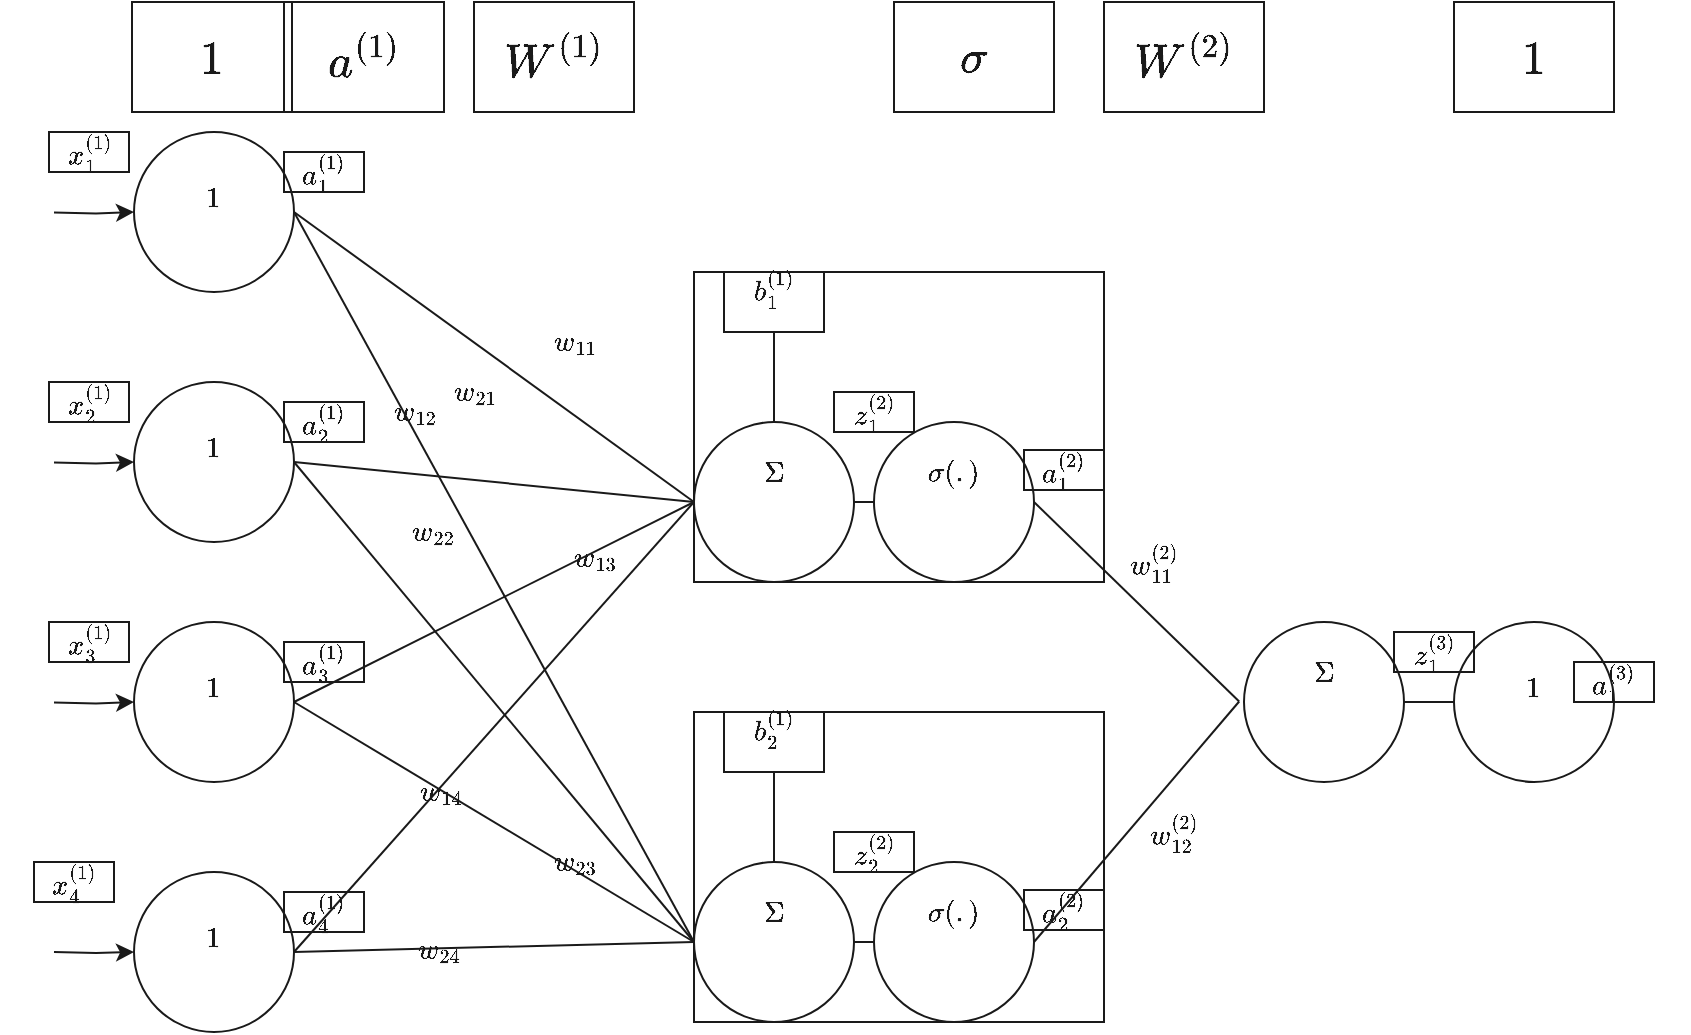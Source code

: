 <mxfile version="12.7.4" type="github" pages="5">
  <diagram id="ee103885-43bc-1460-e414-17c73bebce31" name="fc-4-2-1">
    <mxGraphModel dx="599" dy="711" grid="1" gridSize="10" guides="1" tooltips="1" connect="1" arrows="1" fold="1" page="1" pageScale="1" pageWidth="1100" pageHeight="850" background="none" math="1" shadow="0">
      <root>
        <mxCell id="0" />
        <mxCell id="1" parent="0" />
        <mxCell id="259" style="edgeStyle=none;rounded=0;html=1;exitX=1;exitY=0.5;entryX=0;entryY=0.5;labelBackgroundColor=none;startArrow=none;startFill=0;endArrow=none;endFill=0;jettySize=auto;orthogonalLoop=1;strokeColor=#1A1A1A;labelBorderColor=none;fontColor=#1A1A1A;" parent="1" source="2" target="278" edge="1">
          <mxGeometry relative="1" as="geometry">
            <mxPoint x="356.069" y="171.759" as="targetPoint" />
          </mxGeometry>
        </mxCell>
        <mxCell id="285" value="$$w_{11}$$" style="text;html=1;resizable=0;points=[];align=center;verticalAlign=middle;labelBackgroundColor=none;labelBorderColor=none;fontColor=#1A1A1A;strokeColor=#1A1A1A;" parent="259" vertex="1" connectable="0">
          <mxGeometry x="0.484" y="-2" relative="1" as="geometry">
            <mxPoint x="-7.5" y="-44.5" as="offset" />
          </mxGeometry>
        </mxCell>
        <mxCell id="174" value="&lt;span&gt;$$a_1^{(1)}$$&lt;/span&gt;" style="text;html=1;strokeColor=#1A1A1A;fillColor=none;align=center;verticalAlign=middle;whiteSpace=wrap;rounded=0;labelBackgroundColor=none;labelBorderColor=none;fontColor=#1A1A1A;" parent="1" vertex="1">
          <mxGeometry x="275" y="85" width="40" height="20" as="geometry" />
        </mxCell>
        <mxCell id="2" value="$$1$$&lt;br&gt;" style="ellipse;whiteSpace=wrap;html=1;aspect=fixed;labelBackgroundColor=none;fillColor=none;labelBorderColor=none;fontColor=#1A1A1A;strokeColor=#1A1A1A;" parent="1" vertex="1">
          <mxGeometry x="200" y="75" width="80" height="80" as="geometry" />
        </mxCell>
        <mxCell id="11" style="edgeStyle=orthogonalEdgeStyle;rounded=0;html=1;entryX=0;entryY=0.5;labelBackgroundColor=none;startArrow=none;startFill=0;jettySize=auto;orthogonalLoop=1;strokeColor=#1A1A1A;labelBorderColor=none;fontColor=#1A1A1A;" parent="1" target="2" edge="1">
          <mxGeometry relative="1" as="geometry">
            <mxPoint x="160" y="115.207" as="sourcePoint" />
          </mxGeometry>
        </mxCell>
        <mxCell id="189" value="$$x_1^{(1)}$$" style="text;html=1;strokeColor=#1A1A1A;fillColor=none;align=center;verticalAlign=middle;whiteSpace=wrap;rounded=0;labelBackgroundColor=none;labelBorderColor=none;fontColor=#1A1A1A;" parent="1" vertex="1">
          <mxGeometry x="157.5" y="75" width="40" height="20" as="geometry" />
        </mxCell>
        <mxCell id="286" value="" style="group;labelBorderColor=none;labelBackgroundColor=none;fontColor=#1A1A1A;strokeColor=#1A1A1A;" parent="1" vertex="1" connectable="0">
          <mxGeometry x="480" y="145" width="205" height="155" as="geometry" />
        </mxCell>
        <mxCell id="231" value="&lt;span&gt;$$a_1^{(2)}$$&lt;/span&gt;" style="text;html=1;strokeColor=#1A1A1A;fillColor=none;align=center;verticalAlign=middle;whiteSpace=wrap;rounded=0;labelBackgroundColor=none;labelBorderColor=none;fontColor=#1A1A1A;" parent="286" vertex="1">
          <mxGeometry x="165" y="89" width="40" height="20" as="geometry" />
        </mxCell>
        <mxCell id="232" value="$$\sigma(.)$$&lt;br&gt;&lt;br&gt;" style="ellipse;whiteSpace=wrap;html=1;aspect=fixed;labelBackgroundColor=none;fillColor=none;labelBorderColor=none;fontColor=#1A1A1A;strokeColor=#1A1A1A;" parent="286" vertex="1">
          <mxGeometry x="90" y="75" width="80" height="80" as="geometry" />
        </mxCell>
        <mxCell id="236" value="&lt;span&gt;$$z_1^{(2)}$$&lt;/span&gt;" style="text;html=1;strokeColor=#1A1A1A;fillColor=none;align=center;verticalAlign=middle;whiteSpace=wrap;rounded=0;labelBackgroundColor=none;labelBorderColor=none;fontColor=#1A1A1A;" parent="286" vertex="1">
          <mxGeometry x="70" y="60" width="40" height="20" as="geometry" />
        </mxCell>
        <mxCell id="265" value="$$b_1^{(1)}$$&lt;br&gt;" style="text;html=1;strokeColor=#1A1A1A;fillColor=none;align=center;verticalAlign=middle;whiteSpace=wrap;rounded=0;labelBackgroundColor=none;labelBorderColor=none;fontColor=#1A1A1A;" parent="286" vertex="1">
          <mxGeometry x="15" width="50" height="30" as="geometry" />
        </mxCell>
        <mxCell id="283" style="edgeStyle=none;rounded=0;html=1;exitX=1;exitY=0.5;entryX=0;entryY=0.5;labelBackgroundColor=none;startArrow=none;startFill=0;endArrow=none;endFill=0;jettySize=auto;orthogonalLoop=1;strokeColor=#1A1A1A;labelBorderColor=none;fontColor=#1A1A1A;" parent="286" source="278" target="232" edge="1">
          <mxGeometry relative="1" as="geometry" />
        </mxCell>
        <mxCell id="278" value="$$\Sigma$$&lt;br&gt;&lt;br&gt;" style="ellipse;whiteSpace=wrap;html=1;aspect=fixed;labelBackgroundColor=none;fillColor=none;labelBorderColor=none;fontColor=#1A1A1A;strokeColor=#1A1A1A;" parent="286" vertex="1">
          <mxGeometry y="75" width="80" height="80" as="geometry" />
        </mxCell>
        <mxCell id="282" style="edgeStyle=none;rounded=0;html=1;entryX=0.5;entryY=0;labelBackgroundColor=none;startArrow=none;startFill=0;endArrow=none;endFill=0;jettySize=auto;orthogonalLoop=1;strokeColor=#1A1A1A;labelBorderColor=none;fontColor=#1A1A1A;" parent="286" source="265" target="278" edge="1">
          <mxGeometry relative="1" as="geometry" />
        </mxCell>
        <mxCell id="287" value="&lt;span&gt;$$a_2^{(1)}$$&lt;/span&gt;" style="text;html=1;strokeColor=#1A1A1A;fillColor=none;align=center;verticalAlign=middle;whiteSpace=wrap;rounded=0;labelBackgroundColor=none;labelBorderColor=none;fontColor=#1A1A1A;" parent="1" vertex="1">
          <mxGeometry x="275" y="210" width="40" height="20" as="geometry" />
        </mxCell>
        <mxCell id="293" style="edgeStyle=none;rounded=0;html=1;exitX=1;exitY=0.5;entryX=0;entryY=0.5;labelBackgroundColor=none;startArrow=none;startFill=0;endArrow=none;endFill=0;jettySize=auto;orthogonalLoop=1;strokeColor=#1A1A1A;labelBorderColor=none;fontColor=#1A1A1A;" parent="1" source="288" target="278" edge="1">
          <mxGeometry relative="1" as="geometry" />
        </mxCell>
        <mxCell id="294" value="$$w_{12}$$" style="text;html=1;resizable=0;points=[];align=center;verticalAlign=middle;labelBackgroundColor=none;labelBorderColor=none;fontColor=#1A1A1A;strokeColor=#1A1A1A;" parent="293" vertex="1" connectable="0">
          <mxGeometry x="-0.282" y="-1" relative="1" as="geometry">
            <mxPoint x="-12" y="-33" as="offset" />
          </mxGeometry>
        </mxCell>
        <mxCell id="288" value="$$1$$&lt;br&gt;" style="ellipse;whiteSpace=wrap;html=1;aspect=fixed;labelBackgroundColor=none;fillColor=none;labelBorderColor=none;fontColor=#1A1A1A;strokeColor=#1A1A1A;" parent="1" vertex="1">
          <mxGeometry x="200" y="200" width="80" height="80" as="geometry" />
        </mxCell>
        <mxCell id="289" style="edgeStyle=orthogonalEdgeStyle;rounded=0;html=1;entryX=0;entryY=0.5;labelBackgroundColor=none;startArrow=none;startFill=0;jettySize=auto;orthogonalLoop=1;strokeColor=#1A1A1A;labelBorderColor=none;fontColor=#1A1A1A;" parent="1" target="288" edge="1">
          <mxGeometry relative="1" as="geometry">
            <mxPoint x="160" y="240.207" as="sourcePoint" />
          </mxGeometry>
        </mxCell>
        <mxCell id="290" value="$$x_2^{(1)}$$" style="text;html=1;strokeColor=#1A1A1A;fillColor=none;align=center;verticalAlign=middle;whiteSpace=wrap;rounded=0;labelBackgroundColor=none;labelBorderColor=none;fontColor=#1A1A1A;" parent="1" vertex="1">
          <mxGeometry x="157.5" y="200" width="40" height="20" as="geometry" />
        </mxCell>
        <mxCell id="295" style="edgeStyle=none;rounded=0;html=1;exitX=1;exitY=0.5;entryX=0;entryY=0.5;labelBackgroundColor=none;startArrow=none;startFill=0;endArrow=none;endFill=0;jettySize=auto;orthogonalLoop=1;strokeColor=#1A1A1A;labelBorderColor=none;fontColor=#1A1A1A;" parent="1" source="298" target="278" edge="1">
          <mxGeometry relative="1" as="geometry">
            <mxPoint x="480.207" y="505.034" as="targetPoint" />
          </mxGeometry>
        </mxCell>
        <mxCell id="296" value="$$w_{13}$$" style="text;html=1;resizable=0;points=[];align=center;verticalAlign=middle;labelBackgroundColor=none;labelBorderColor=none;fontColor=#1A1A1A;strokeColor=#1A1A1A;" parent="295" vertex="1" connectable="0">
          <mxGeometry x="0.484" y="-2" relative="1" as="geometry">
            <mxPoint as="offset" />
          </mxGeometry>
        </mxCell>
        <mxCell id="297" value="&lt;span&gt;$$a_3^{(1)}$$&lt;/span&gt;" style="text;html=1;strokeColor=#1A1A1A;fillColor=none;align=center;verticalAlign=middle;whiteSpace=wrap;rounded=0;labelBackgroundColor=none;labelBorderColor=none;fontColor=#1A1A1A;" parent="1" vertex="1">
          <mxGeometry x="275" y="330" width="40" height="20" as="geometry" />
        </mxCell>
        <mxCell id="298" value="$$1$$&lt;br&gt;" style="ellipse;whiteSpace=wrap;html=1;aspect=fixed;labelBackgroundColor=none;fillColor=none;labelBorderColor=none;fontColor=#1A1A1A;strokeColor=#1A1A1A;" parent="1" vertex="1">
          <mxGeometry x="200" y="320" width="80" height="80" as="geometry" />
        </mxCell>
        <mxCell id="299" style="edgeStyle=orthogonalEdgeStyle;rounded=0;html=1;entryX=0;entryY=0.5;labelBackgroundColor=none;startArrow=none;startFill=0;jettySize=auto;orthogonalLoop=1;strokeColor=#1A1A1A;labelBorderColor=none;fontColor=#1A1A1A;" parent="1" target="298" edge="1">
          <mxGeometry relative="1" as="geometry">
            <mxPoint x="160" y="360.207" as="sourcePoint" />
          </mxGeometry>
        </mxCell>
        <mxCell id="300" value="$$x_3^{(1)}$$" style="text;html=1;strokeColor=#1A1A1A;fillColor=none;align=center;verticalAlign=middle;whiteSpace=wrap;rounded=0;labelBackgroundColor=none;labelBorderColor=none;fontColor=#1A1A1A;" parent="1" vertex="1">
          <mxGeometry x="157.5" y="320" width="40" height="20" as="geometry" />
        </mxCell>
        <mxCell id="301" value="&lt;span&gt;$$a_4^{(1)}$$&lt;/span&gt;" style="text;html=1;strokeColor=#1A1A1A;fillColor=none;align=center;verticalAlign=middle;whiteSpace=wrap;rounded=0;labelBackgroundColor=none;labelBorderColor=none;fontColor=#1A1A1A;" parent="1" vertex="1">
          <mxGeometry x="275" y="455" width="40" height="20" as="geometry" />
        </mxCell>
        <mxCell id="302" style="edgeStyle=none;rounded=0;html=1;exitX=1;exitY=0.5;labelBackgroundColor=none;startArrow=none;startFill=0;endArrow=none;endFill=0;jettySize=auto;orthogonalLoop=1;strokeColor=#1A1A1A;labelBorderColor=none;fontColor=#1A1A1A;" parent="1" source="304" edge="1">
          <mxGeometry relative="1" as="geometry">
            <mxPoint x="480" y="260" as="targetPoint" />
          </mxGeometry>
        </mxCell>
        <mxCell id="303" value="$$w_{14}$$" style="text;html=1;resizable=0;points=[];align=center;verticalAlign=middle;labelBackgroundColor=none;labelBorderColor=none;fontColor=#1A1A1A;strokeColor=#1A1A1A;" parent="302" vertex="1" connectable="0">
          <mxGeometry x="-0.282" y="-1" relative="1" as="geometry">
            <mxPoint as="offset" />
          </mxGeometry>
        </mxCell>
        <mxCell id="304" value="$$1$$&lt;br&gt;" style="ellipse;whiteSpace=wrap;html=1;aspect=fixed;labelBackgroundColor=none;fillColor=none;labelBorderColor=none;fontColor=#1A1A1A;strokeColor=#1A1A1A;" parent="1" vertex="1">
          <mxGeometry x="200" y="445" width="80" height="80" as="geometry" />
        </mxCell>
        <mxCell id="305" style="edgeStyle=orthogonalEdgeStyle;rounded=0;html=1;entryX=0;entryY=0.5;labelBackgroundColor=none;startArrow=none;startFill=0;jettySize=auto;orthogonalLoop=1;strokeColor=#1A1A1A;labelBorderColor=none;fontColor=#1A1A1A;" parent="1" target="304" edge="1">
          <mxGeometry relative="1" as="geometry">
            <mxPoint x="160" y="485" as="sourcePoint" />
          </mxGeometry>
        </mxCell>
        <mxCell id="306" value="$$x_4^{(1)}$$" style="text;html=1;strokeColor=#1A1A1A;fillColor=none;align=center;verticalAlign=middle;whiteSpace=wrap;rounded=0;labelBackgroundColor=none;labelBorderColor=none;fontColor=#1A1A1A;" parent="1" vertex="1">
          <mxGeometry x="150" y="440" width="40" height="20" as="geometry" />
        </mxCell>
        <mxCell id="308" style="edgeStyle=none;rounded=0;html=1;exitX=1;exitY=0.5;entryX=0;entryY=0.5;labelBackgroundColor=none;startArrow=none;startFill=0;endArrow=none;endFill=0;jettySize=auto;orthogonalLoop=1;strokeColor=#1A1A1A;labelBorderColor=none;fontColor=#1A1A1A;" parent="1" source="2" target="316" edge="1">
          <mxGeometry relative="1" as="geometry">
            <mxPoint x="280.207" y="330.207" as="sourcePoint" />
            <mxPoint x="356.069" y="386.759" as="targetPoint" />
          </mxGeometry>
        </mxCell>
        <mxCell id="309" value="$$w_{22}$$" style="text;html=1;resizable=0;points=[];align=center;verticalAlign=middle;labelBackgroundColor=none;labelBorderColor=none;fontColor=#1A1A1A;strokeColor=#1A1A1A;" parent="308" vertex="1" connectable="0">
          <mxGeometry x="0.484" y="-2" relative="1" as="geometry">
            <mxPoint x="-78" y="-112" as="offset" />
          </mxGeometry>
        </mxCell>
        <mxCell id="310" value="" style="group;labelBorderColor=none;labelBackgroundColor=none;fontColor=#1A1A1A;strokeColor=#1A1A1A;" parent="1" vertex="1" connectable="0">
          <mxGeometry x="480" y="365" width="205" height="155" as="geometry" />
        </mxCell>
        <mxCell id="311" value="&lt;span&gt;$$a_2^{(2)}$$&lt;/span&gt;" style="text;html=1;strokeColor=#1A1A1A;fillColor=none;align=center;verticalAlign=middle;whiteSpace=wrap;rounded=0;labelBackgroundColor=none;labelBorderColor=none;fontColor=#1A1A1A;" parent="310" vertex="1">
          <mxGeometry x="165" y="89" width="40" height="20" as="geometry" />
        </mxCell>
        <mxCell id="312" value="$$\sigma(.)$$&lt;br&gt;&lt;br&gt;" style="ellipse;whiteSpace=wrap;html=1;aspect=fixed;labelBackgroundColor=none;fillColor=none;labelBorderColor=none;fontColor=#1A1A1A;strokeColor=#1A1A1A;" parent="310" vertex="1">
          <mxGeometry x="90" y="75" width="80" height="80" as="geometry" />
        </mxCell>
        <mxCell id="313" value="&lt;span&gt;$$z_2^{(2)}$$&lt;/span&gt;" style="text;html=1;strokeColor=#1A1A1A;fillColor=none;align=center;verticalAlign=middle;whiteSpace=wrap;rounded=0;labelBackgroundColor=none;labelBorderColor=none;fontColor=#1A1A1A;" parent="310" vertex="1">
          <mxGeometry x="70" y="60" width="40" height="20" as="geometry" />
        </mxCell>
        <mxCell id="314" value="$$b_2^{(1)}$$&lt;br&gt;" style="text;html=1;strokeColor=#1A1A1A;fillColor=none;align=center;verticalAlign=middle;whiteSpace=wrap;rounded=0;labelBackgroundColor=none;labelBorderColor=none;fontColor=#1A1A1A;" parent="310" vertex="1">
          <mxGeometry x="15" width="50" height="30" as="geometry" />
        </mxCell>
        <mxCell id="315" style="edgeStyle=none;rounded=0;html=1;exitX=1;exitY=0.5;entryX=0;entryY=0.5;labelBackgroundColor=none;startArrow=none;startFill=0;endArrow=none;endFill=0;jettySize=auto;orthogonalLoop=1;strokeColor=#1A1A1A;labelBorderColor=none;fontColor=#1A1A1A;" parent="310" source="316" target="312" edge="1">
          <mxGeometry relative="1" as="geometry" />
        </mxCell>
        <mxCell id="316" value="$$\Sigma$$&lt;br&gt;&lt;br&gt;" style="ellipse;whiteSpace=wrap;html=1;aspect=fixed;labelBackgroundColor=none;fillColor=none;labelBorderColor=none;fontColor=#1A1A1A;strokeColor=#1A1A1A;" parent="310" vertex="1">
          <mxGeometry y="75" width="80" height="80" as="geometry" />
        </mxCell>
        <mxCell id="317" style="edgeStyle=none;rounded=0;html=1;entryX=0.5;entryY=0;labelBackgroundColor=none;startArrow=none;startFill=0;endArrow=none;endFill=0;jettySize=auto;orthogonalLoop=1;strokeColor=#1A1A1A;labelBorderColor=none;fontColor=#1A1A1A;" parent="310" source="314" target="316" edge="1">
          <mxGeometry relative="1" as="geometry" />
        </mxCell>
        <mxCell id="318" style="edgeStyle=none;rounded=0;html=1;exitX=1;exitY=0.5;entryX=0;entryY=0.5;labelBackgroundColor=none;startArrow=none;startFill=0;endArrow=none;endFill=0;jettySize=auto;orthogonalLoop=1;strokeColor=#1A1A1A;labelBorderColor=none;fontColor=#1A1A1A;" parent="1" source="288" target="316" edge="1">
          <mxGeometry relative="1" as="geometry">
            <mxPoint x="280.207" y="455.034" as="sourcePoint" />
          </mxGeometry>
        </mxCell>
        <mxCell id="319" value="$$w_{21}$$" style="text;html=1;resizable=0;points=[];align=center;verticalAlign=middle;labelBackgroundColor=none;labelBorderColor=none;fontColor=#1A1A1A;strokeColor=#1A1A1A;" parent="318" vertex="1" connectable="0">
          <mxGeometry x="-0.282" y="-1" relative="1" as="geometry">
            <mxPoint x="18.5" y="-122" as="offset" />
          </mxGeometry>
        </mxCell>
        <mxCell id="320" style="edgeStyle=none;rounded=0;html=1;exitX=1;exitY=0.5;entryX=0;entryY=0.5;labelBackgroundColor=none;startArrow=none;startFill=0;endArrow=none;endFill=0;jettySize=auto;orthogonalLoop=1;strokeColor=#1A1A1A;labelBorderColor=none;fontColor=#1A1A1A;" parent="1" source="298" target="316" edge="1">
          <mxGeometry relative="1" as="geometry">
            <mxPoint x="480.207" y="720.034" as="targetPoint" />
            <mxPoint x="280.207" y="575.034" as="sourcePoint" />
          </mxGeometry>
        </mxCell>
        <mxCell id="321" value="$$w_{23}$$" style="text;html=1;resizable=0;points=[];align=center;verticalAlign=middle;labelBackgroundColor=none;labelBorderColor=none;fontColor=#1A1A1A;strokeColor=#1A1A1A;" parent="320" vertex="1" connectable="0">
          <mxGeometry x="0.484" y="-2" relative="1" as="geometry">
            <mxPoint x="-7.5" y="-11" as="offset" />
          </mxGeometry>
        </mxCell>
        <mxCell id="322" style="edgeStyle=none;rounded=0;html=1;exitX=1;exitY=0.5;labelBackgroundColor=none;startArrow=none;startFill=0;endArrow=none;endFill=0;jettySize=auto;orthogonalLoop=1;strokeColor=#1A1A1A;entryX=0;entryY=0.5;labelBorderColor=none;fontColor=#1A1A1A;" parent="1" source="304" target="316" edge="1">
          <mxGeometry relative="1" as="geometry">
            <mxPoint x="480" y="475.0" as="targetPoint" />
            <mxPoint x="280.207" y="699.862" as="sourcePoint" />
          </mxGeometry>
        </mxCell>
        <mxCell id="323" value="$$w_{24}$$" style="text;html=1;resizable=0;points=[];align=center;verticalAlign=middle;labelBackgroundColor=none;labelBorderColor=none;fontColor=#1A1A1A;strokeColor=#1A1A1A;" parent="322" vertex="1" connectable="0">
          <mxGeometry x="-0.282" y="-1" relative="1" as="geometry">
            <mxPoint as="offset" />
          </mxGeometry>
        </mxCell>
        <mxCell id="332" style="edgeStyle=none;rounded=0;html=1;exitX=1;exitY=0.5;labelBackgroundColor=none;startArrow=none;startFill=0;endArrow=none;endFill=0;jettySize=auto;orthogonalLoop=1;strokeColor=#1A1A1A;entryX=0;entryY=0.5;labelBorderColor=none;fontColor=#1A1A1A;" parent="1" source="232" edge="1">
          <mxGeometry relative="1" as="geometry">
            <mxPoint x="752.586" y="359.759" as="targetPoint" />
          </mxGeometry>
        </mxCell>
        <mxCell id="334" value="$$w_{11}^{(2)}$$" style="text;html=1;resizable=0;points=[];align=center;verticalAlign=middle;labelBackgroundColor=none;labelBorderColor=none;fontColor=#1A1A1A;strokeColor=#1A1A1A;" parent="332" vertex="1" connectable="0">
          <mxGeometry x="-0.02" y="1" relative="1" as="geometry">
            <mxPoint x="9" y="-18" as="offset" />
          </mxGeometry>
        </mxCell>
        <mxCell id="333" style="edgeStyle=none;rounded=0;html=1;exitX=1;exitY=0.5;entryX=0;entryY=0.5;labelBackgroundColor=none;startArrow=none;startFill=0;endArrow=none;endFill=0;jettySize=auto;orthogonalLoop=1;strokeColor=#1A1A1A;labelBorderColor=none;fontColor=#1A1A1A;" parent="1" source="312" edge="1">
          <mxGeometry relative="1" as="geometry">
            <mxPoint x="752.586" y="359.759" as="targetPoint" />
          </mxGeometry>
        </mxCell>
        <mxCell id="335" value="&lt;span&gt;$$w_{12}^{(2)}$$&lt;/span&gt;" style="text;html=1;resizable=0;points=[];align=center;verticalAlign=middle;labelBackgroundColor=none;labelBorderColor=none;fontColor=#1A1A1A;strokeColor=#1A1A1A;" parent="333" vertex="1" connectable="0">
          <mxGeometry x="0.051" y="-2" relative="1" as="geometry">
            <mxPoint x="14.5" y="7" as="offset" />
          </mxGeometry>
        </mxCell>
        <mxCell id="325" value="&lt;span&gt;$$a_1^{(3)}$$&lt;/span&gt;" style="text;html=1;strokeColor=#1A1A1A;fillColor=none;align=center;verticalAlign=middle;whiteSpace=wrap;rounded=0;labelBackgroundColor=none;labelBorderColor=none;fontColor=#1A1A1A;" parent="1" vertex="1">
          <mxGeometry x="920" y="340" width="40" height="20" as="geometry" />
        </mxCell>
        <mxCell id="326" value="$$1$$&lt;br&gt;" style="ellipse;whiteSpace=wrap;html=1;aspect=fixed;labelBackgroundColor=none;fillColor=none;labelBorderColor=none;fontColor=#1A1A1A;strokeColor=#1A1A1A;" parent="1" vertex="1">
          <mxGeometry x="860" y="320" width="80" height="80" as="geometry" />
        </mxCell>
        <mxCell id="327" value="&lt;span&gt;$$z_1^{(3)}$$&lt;/span&gt;" style="text;html=1;strokeColor=#1A1A1A;fillColor=none;align=center;verticalAlign=middle;whiteSpace=wrap;rounded=0;labelBackgroundColor=none;labelBorderColor=none;fontColor=#1A1A1A;" parent="1" vertex="1">
          <mxGeometry x="830" y="325" width="40" height="20" as="geometry" />
        </mxCell>
        <mxCell id="336" value="$$W^{(1)}$$" style="text;html=1;strokeColor=#1A1A1A;fillColor=none;align=center;verticalAlign=middle;whiteSpace=wrap;rounded=0;labelBackgroundColor=none;fontSize=20;fontColor=#1A1A1A;labelBorderColor=none;" parent="1" vertex="1">
          <mxGeometry x="370" y="10" width="80" height="55" as="geometry" />
        </mxCell>
        <mxCell id="337" style="edgeStyle=none;rounded=0;html=1;exitX=0.5;exitY=0;entryX=0.5;entryY=0;labelBackgroundColor=none;startArrow=none;startFill=0;endArrow=none;endFill=0;jettySize=auto;orthogonalLoop=1;strokeColor=#1A1A1A;fontColor=#1A1A1A;labelBorderColor=none;" parent="1" source="336" target="336" edge="1">
          <mxGeometry relative="1" as="geometry" />
        </mxCell>
        <mxCell id="343" style="edgeStyle=none;rounded=0;html=1;exitX=1;exitY=0.5;entryX=0;entryY=0.5;labelBackgroundColor=none;startArrow=none;startFill=0;endArrow=none;endFill=0;jettySize=auto;orthogonalLoop=1;strokeColor=#1A1A1A;fontSize=20;fontColor=#1A1A1A;labelBorderColor=none;" parent="1" source="340" target="326" edge="1">
          <mxGeometry relative="1" as="geometry" />
        </mxCell>
        <mxCell id="340" value="$$\Sigma$$&lt;br&gt;&lt;br&gt;" style="ellipse;whiteSpace=wrap;html=1;aspect=fixed;labelBackgroundColor=none;fillColor=none;labelBorderColor=none;fontColor=#1A1A1A;strokeColor=#1A1A1A;" parent="1" vertex="1">
          <mxGeometry x="755" y="320" width="80" height="80" as="geometry" />
        </mxCell>
        <mxCell id="344" value="$$W^{(2)}$$" style="text;html=1;strokeColor=#1A1A1A;fillColor=none;align=center;verticalAlign=middle;whiteSpace=wrap;rounded=0;labelBackgroundColor=none;fontSize=20;fontColor=#1A1A1A;labelBorderColor=none;" parent="1" vertex="1">
          <mxGeometry x="685" y="10" width="80" height="55" as="geometry" />
        </mxCell>
        <mxCell id="345" value="$$a^{(1)}$$" style="text;html=1;strokeColor=#1A1A1A;fillColor=none;align=center;verticalAlign=middle;whiteSpace=wrap;rounded=0;labelBackgroundColor=none;fontSize=20;fontColor=#1A1A1A;labelBorderColor=none;" parent="1" vertex="1">
          <mxGeometry x="275" y="10" width="80" height="55" as="geometry" />
        </mxCell>
        <mxCell id="347" value="$$1$$" style="text;html=1;strokeColor=#1A1A1A;fillColor=none;align=center;verticalAlign=middle;whiteSpace=wrap;rounded=0;labelBackgroundColor=none;fontSize=20;fontColor=#1A1A1A;labelBorderColor=none;" parent="1" vertex="1">
          <mxGeometry x="199" y="10" width="80" height="55" as="geometry" />
        </mxCell>
        <mxCell id="348" value="$$\sigma$$" style="text;html=1;strokeColor=#1A1A1A;fillColor=none;align=center;verticalAlign=middle;whiteSpace=wrap;rounded=0;labelBackgroundColor=none;fontSize=20;fontColor=#1A1A1A;labelBorderColor=none;" parent="1" vertex="1">
          <mxGeometry x="580" y="10" width="80" height="55" as="geometry" />
        </mxCell>
        <mxCell id="349" value="$$1$$" style="text;html=1;strokeColor=#1A1A1A;fillColor=none;align=center;verticalAlign=middle;whiteSpace=wrap;rounded=0;labelBackgroundColor=none;fontSize=20;fontColor=#1A1A1A;labelBorderColor=none;" parent="1" vertex="1">
          <mxGeometry x="860" y="10" width="80" height="55" as="geometry" />
        </mxCell>
      </root>
    </mxGraphModel>
  </diagram>
  <diagram id="83b78fdb-b219-d0c4-ec3c-3138be94b1a6" name="Tensor Error Propagation">
    <mxGraphModel dx="599" dy="711" grid="1" gridSize="10" guides="1" tooltips="1" connect="1" arrows="1" fold="1" page="1" pageScale="1" pageWidth="1100" pageHeight="850" background="#ffffff" math="1" shadow="0">
      <root>
        <mxCell id="0" />
        <mxCell id="1" parent="0" />
        <mxCell id="2" value="$$W^{(1)}$$" style="text;html=1;strokeColor=none;fillColor=none;align=center;verticalAlign=middle;whiteSpace=wrap;rounded=0;labelBackgroundColor=none;fontSize=20;labelBorderColor=none;" parent="1" vertex="1">
          <mxGeometry x="350" y="139" width="80" height="55" as="geometry" />
        </mxCell>
        <mxCell id="3" style="edgeStyle=none;rounded=0;html=1;exitX=0.5;exitY=0;entryX=0.5;entryY=0;labelBackgroundColor=none;startArrow=none;startFill=0;endArrow=none;endFill=0;jettySize=auto;orthogonalLoop=1;strokeColor=#FFFFFF;labelBorderColor=none;" parent="1" source="2" target="2" edge="1">
          <mxGeometry relative="1" as="geometry" />
        </mxCell>
        <mxCell id="4" value="$$W^{(2)}$$" style="text;html=1;strokeColor=none;fillColor=none;align=center;verticalAlign=middle;whiteSpace=wrap;rounded=0;labelBackgroundColor=none;fontSize=20;labelBorderColor=none;" parent="1" vertex="1">
          <mxGeometry x="590" y="139" width="80" height="55" as="geometry" />
        </mxCell>
        <mxCell id="5" value="$$a^{(1)}$$" style="text;html=1;strokeColor=none;fillColor=none;align=center;verticalAlign=middle;whiteSpace=wrap;rounded=0;labelBackgroundColor=none;fontSize=20;labelBorderColor=none;" parent="1" vertex="1">
          <mxGeometry x="220" y="139" width="80" height="55" as="geometry" />
        </mxCell>
        <mxCell id="6" value="$$x$$" style="text;html=1;strokeColor=none;fillColor=none;align=center;verticalAlign=middle;whiteSpace=wrap;rounded=0;labelBackgroundColor=none;fontSize=20;labelBorderColor=none;" parent="1" vertex="1">
          <mxGeometry x="30" y="139" width="80" height="55" as="geometry" />
        </mxCell>
        <mxCell id="7" value="$$1$$" style="text;html=1;strokeColor=none;fillColor=none;align=center;verticalAlign=middle;whiteSpace=wrap;rounded=0;labelBackgroundColor=none;fontSize=20;labelBorderColor=none;" parent="1" vertex="1">
          <mxGeometry x="91.5" y="139" width="80" height="55" as="geometry" />
        </mxCell>
        <mxCell id="8" value="$$\sigma$$" style="text;html=1;strokeColor=none;fillColor=none;align=center;verticalAlign=middle;whiteSpace=wrap;rounded=0;labelBackgroundColor=none;fontSize=20;labelBorderColor=none;" parent="1" vertex="1">
          <mxGeometry x="470" y="139" width="80" height="55" as="geometry" />
        </mxCell>
        <mxCell id="9" value="$$1$$" style="text;html=1;strokeColor=none;fillColor=none;align=center;verticalAlign=middle;whiteSpace=wrap;rounded=0;labelBackgroundColor=none;fontSize=20;labelBorderColor=none;" parent="1" vertex="1">
          <mxGeometry x="710" y="139" width="80" height="55" as="geometry" />
        </mxCell>
        <mxCell id="12" value="" style="edgeStyle=none;rounded=0;html=1;labelBackgroundColor=none;startArrow=none;startFill=0;endArrow=none;endFill=0;jettySize=auto;orthogonalLoop=1;strokeColor=#FFFFFF;fontSize=20;" parent="1" source="10" target="5" edge="1">
          <mxGeometry relative="1" as="geometry" />
        </mxCell>
        <mxCell id="10" value="" style="whiteSpace=wrap;html=1;aspect=fixed;labelBackgroundColor=none;fillColor=none;fontSize=20;" parent="1" vertex="1">
          <mxGeometry x="92" y="127" width="80" height="80" as="geometry" />
        </mxCell>
        <mxCell id="18" style="edgeStyle=none;rounded=0;html=1;entryX=0;entryY=0.5;labelBackgroundColor=none;startArrow=none;startFill=0;endArrow=none;endFill=0;jettySize=auto;orthogonalLoop=1;strokeColor=#FFFFFF;fontSize=20;" parent="1" source="13" target="14" edge="1">
          <mxGeometry relative="1" as="geometry" />
        </mxCell>
        <mxCell id="13" value="" style="whiteSpace=wrap;html=1;aspect=fixed;labelBackgroundColor=none;fillColor=none;fontSize=20;" parent="1" vertex="1">
          <mxGeometry x="220" y="126.5" width="80" height="80" as="geometry" />
        </mxCell>
        <mxCell id="20" style="edgeStyle=none;rounded=0;html=1;entryX=0;entryY=0.5;labelBackgroundColor=none;startArrow=none;startFill=0;endArrow=none;endFill=0;jettySize=auto;orthogonalLoop=1;strokeColor=#FFFFFF;fontSize=20;" parent="1" source="14" target="15" edge="1">
          <mxGeometry relative="1" as="geometry" />
        </mxCell>
        <mxCell id="14" value="" style="whiteSpace=wrap;html=1;aspect=fixed;labelBackgroundColor=none;fillColor=none;fontSize=20;" parent="1" vertex="1">
          <mxGeometry x="350" y="127" width="80" height="80" as="geometry" />
        </mxCell>
        <mxCell id="21" style="edgeStyle=none;rounded=0;html=1;exitX=1;exitY=0.5;labelBackgroundColor=none;startArrow=none;startFill=0;endArrow=none;endFill=0;jettySize=auto;orthogonalLoop=1;strokeColor=#FFFFFF;fontSize=20;" parent="1" source="15" target="16" edge="1">
          <mxGeometry relative="1" as="geometry" />
        </mxCell>
        <mxCell id="15" value="" style="whiteSpace=wrap;html=1;aspect=fixed;labelBackgroundColor=none;fillColor=none;fontSize=20;" parent="1" vertex="1">
          <mxGeometry x="470" y="126.5" width="80" height="80" as="geometry" />
        </mxCell>
        <mxCell id="22" style="edgeStyle=none;rounded=0;html=1;exitX=1;exitY=0.5;entryX=0;entryY=0.5;labelBackgroundColor=none;startArrow=none;startFill=0;endArrow=none;endFill=0;jettySize=auto;orthogonalLoop=1;strokeColor=#FFFFFF;fontSize=20;" parent="1" source="16" target="17" edge="1">
          <mxGeometry relative="1" as="geometry" />
        </mxCell>
        <mxCell id="16" value="" style="whiteSpace=wrap;html=1;aspect=fixed;labelBackgroundColor=none;fillColor=none;fontSize=20;" parent="1" vertex="1">
          <mxGeometry x="590" y="126.5" width="80" height="80" as="geometry" />
        </mxCell>
        <mxCell id="17" value="" style="whiteSpace=wrap;html=1;aspect=fixed;labelBackgroundColor=none;fillColor=none;fontSize=20;" parent="1" vertex="1">
          <mxGeometry x="710" y="126.5" width="80" height="80" as="geometry" />
        </mxCell>
        <mxCell id="19" style="edgeStyle=none;rounded=0;html=1;exitX=0.5;exitY=0;entryX=0.5;entryY=0;labelBackgroundColor=none;startArrow=none;startFill=0;endArrow=none;endFill=0;jettySize=auto;orthogonalLoop=1;strokeColor=#FFFFFF;fontSize=20;" parent="1" source="5" target="5" edge="1">
          <mxGeometry relative="1" as="geometry" />
        </mxCell>
      </root>
    </mxGraphModel>
  </diagram>
  <diagram id="a97a6d67-e6c9-5fc2-a9a6-6d3a0675fe32" name="example-function">
    <mxGraphModel dx="599" dy="711" grid="1" gridSize="10" guides="1" tooltips="1" connect="1" arrows="1" fold="1" page="1" pageScale="1" pageWidth="850" pageHeight="1100" background="#ffffff" math="1" shadow="0">
      <root>
        <mxCell id="0" />
        <mxCell id="1" parent="0" />
        <mxCell id="5" style="edgeStyle=none;rounded=0;html=1;exitX=0.5;exitY=1;entryX=0.5;entryY=0;labelBackgroundColor=none;startArrow=none;startFill=0;endArrow=none;endFill=0;jettySize=auto;orthogonalLoop=1;strokeColor=#0F0F0F;" parent="1" source="2" target="3" edge="1">
          <mxGeometry relative="1" as="geometry" />
        </mxCell>
        <mxCell id="6" style="edgeStyle=none;rounded=0;html=1;exitX=0.5;exitY=1;entryX=0.5;entryY=0;labelBackgroundColor=none;startArrow=none;startFill=0;endArrow=none;endFill=0;jettySize=auto;orthogonalLoop=1;strokeColor=#0F0F0F;" parent="1" source="2" target="4" edge="1">
          <mxGeometry relative="1" as="geometry" />
        </mxCell>
        <mxCell id="17" style="edgeStyle=none;rounded=0;html=1;exitX=0.5;exitY=0;labelBackgroundColor=none;startArrow=none;startFill=0;endArrow=none;endFill=0;jettySize=auto;orthogonalLoop=1;strokeColor=#0F0F0F;" parent="1" source="2" edge="1">
          <mxGeometry relative="1" as="geometry">
            <mxPoint x="420" y="10" as="targetPoint" />
          </mxGeometry>
        </mxCell>
        <mxCell id="2" value="f_mul" style="ellipse;whiteSpace=wrap;html=1;aspect=fixed;labelBackgroundColor=none;fillColor=none;strokeColor=#0F0F0F;" parent="1" vertex="1">
          <mxGeometry x="380" y="40" width="80" height="80" as="geometry" />
        </mxCell>
        <mxCell id="19" style="edgeStyle=none;rounded=0;html=1;exitX=0.5;exitY=1;labelBackgroundColor=none;startArrow=none;startFill=0;endArrow=none;endFill=0;jettySize=auto;orthogonalLoop=1;strokeColor=#0F0F0F;" parent="1" source="3" edge="1">
          <mxGeometry relative="1" as="geometry">
            <mxPoint x="160" y="760" as="targetPoint" />
          </mxGeometry>
        </mxCell>
        <mxCell id="22" style="edgeStyle=none;rounded=0;html=1;exitX=0.5;exitY=1;entryX=0.5;entryY=0;labelBackgroundColor=none;startArrow=none;startFill=0;endArrow=none;endFill=0;jettySize=auto;orthogonalLoop=1;strokeColor=#0F0F0F;" parent="1" source="3" target="20" edge="1">
          <mxGeometry relative="1" as="geometry" />
        </mxCell>
        <mxCell id="3" value="num" style="ellipse;whiteSpace=wrap;html=1;aspect=fixed;labelBackgroundColor=none;fillColor=none;strokeColor=#0F0F0F;" parent="1" vertex="1">
          <mxGeometry x="240" y="280" width="80" height="80" as="geometry" />
        </mxCell>
        <mxCell id="8" style="edgeStyle=none;rounded=0;html=1;exitX=0.5;exitY=1;entryX=0.5;entryY=0;labelBackgroundColor=none;startArrow=none;startFill=0;endArrow=none;endFill=0;jettySize=auto;orthogonalLoop=1;strokeColor=#0F0F0F;" parent="1" source="4" target="7" edge="1">
          <mxGeometry relative="1" as="geometry" />
        </mxCell>
        <mxCell id="4" value="invden" style="ellipse;whiteSpace=wrap;html=1;aspect=fixed;labelBackgroundColor=none;fillColor=none;strokeColor=#0F0F0F;" parent="1" vertex="1">
          <mxGeometry x="480" y="160" width="80" height="80" as="geometry" />
        </mxCell>
        <mxCell id="11" style="edgeStyle=none;rounded=0;html=1;exitX=0.5;exitY=1;entryX=0.5;entryY=0;labelBackgroundColor=none;startArrow=none;startFill=0;endArrow=none;endFill=0;jettySize=auto;orthogonalLoop=1;strokeColor=#0F0F0F;" parent="1" source="7" target="9" edge="1">
          <mxGeometry relative="1" as="geometry" />
        </mxCell>
        <mxCell id="7" value="den" style="ellipse;whiteSpace=wrap;html=1;aspect=fixed;labelBackgroundColor=none;fillColor=none;strokeColor=#0F0F0F;" parent="1" vertex="1">
          <mxGeometry x="480" y="280" width="80" height="80" as="geometry" />
        </mxCell>
        <mxCell id="12" style="edgeStyle=none;rounded=0;html=1;exitX=0.5;exitY=1;entryX=0.5;entryY=0;labelBackgroundColor=none;startArrow=none;startFill=0;endArrow=none;endFill=0;jettySize=auto;orthogonalLoop=1;strokeColor=#0F0F0F;" parent="1" source="9" target="10" edge="1">
          <mxGeometry relative="1" as="geometry" />
        </mxCell>
        <mxCell id="9" value="xpysqr" style="ellipse;whiteSpace=wrap;html=1;aspect=fixed;labelBackgroundColor=none;fillColor=none;strokeColor=#0F0F0F;" parent="1" vertex="1">
          <mxGeometry x="480" y="480" width="80" height="80" as="geometry" />
        </mxCell>
        <mxCell id="13" style="edgeStyle=none;rounded=0;html=1;exitX=0.5;exitY=1;labelBackgroundColor=none;startArrow=none;startFill=0;endArrow=none;endFill=0;jettySize=auto;orthogonalLoop=1;strokeColor=#0F0F0F;" parent="1" source="10" edge="1">
          <mxGeometry relative="1" as="geometry">
            <mxPoint x="160" y="760" as="targetPoint" />
          </mxGeometry>
        </mxCell>
        <mxCell id="14" style="edgeStyle=none;rounded=0;html=1;exitX=0.5;exitY=1;labelBackgroundColor=none;startArrow=none;startFill=0;endArrow=none;endFill=0;jettySize=auto;orthogonalLoop=1;strokeColor=#0F0F0F;" parent="1" source="10" edge="1">
          <mxGeometry relative="1" as="geometry">
            <mxPoint x="520" y="760" as="targetPoint" />
          </mxGeometry>
        </mxCell>
        <mxCell id="10" value="xpy" style="ellipse;whiteSpace=wrap;html=1;aspect=fixed;labelBackgroundColor=none;fillColor=none;strokeColor=#0F0F0F;" parent="1" vertex="1">
          <mxGeometry x="480" y="600" width="80" height="80" as="geometry" />
        </mxCell>
        <mxCell id="15" value="x" style="text;html=1;strokeColor=#0F0F0F;fillColor=none;align=center;verticalAlign=middle;whiteSpace=wrap;rounded=0;labelBackgroundColor=none;" parent="1" vertex="1">
          <mxGeometry x="140" y="760" width="40" height="20" as="geometry" />
        </mxCell>
        <mxCell id="16" value="y" style="text;html=1;strokeColor=#0F0F0F;fillColor=none;align=center;verticalAlign=middle;whiteSpace=wrap;rounded=0;labelBackgroundColor=none;" parent="1" vertex="1">
          <mxGeometry x="500" y="760" width="40" height="20" as="geometry" />
        </mxCell>
        <mxCell id="18" value="f" style="text;html=1;strokeColor=#0F0F0F;fillColor=none;align=center;verticalAlign=middle;whiteSpace=wrap;rounded=0;labelBackgroundColor=none;" parent="1" vertex="1">
          <mxGeometry x="430" width="40" height="20" as="geometry" />
        </mxCell>
        <mxCell id="23" style="edgeStyle=none;rounded=0;html=1;exitX=0.5;exitY=1;entryX=0.5;entryY=0;labelBackgroundColor=none;startArrow=none;startFill=0;endArrow=none;endFill=0;jettySize=auto;orthogonalLoop=1;strokeColor=#0F0F0F;" parent="1" source="20" target="16" edge="1">
          <mxGeometry relative="1" as="geometry" />
        </mxCell>
        <mxCell id="20" value="sigy" style="ellipse;whiteSpace=wrap;html=1;aspect=fixed;labelBackgroundColor=none;fillColor=none;strokeColor=#0F0F0F;" parent="1" vertex="1">
          <mxGeometry x="280" y="480" width="80" height="80" as="geometry" />
        </mxCell>
        <mxCell id="24" style="edgeStyle=none;rounded=0;html=1;exitX=0.5;exitY=1;entryX=0.5;entryY=0;labelBackgroundColor=none;startArrow=none;startFill=0;endArrow=none;endFill=0;jettySize=auto;orthogonalLoop=1;strokeColor=#0F0F0F;" parent="1" source="21" target="15" edge="1">
          <mxGeometry relative="1" as="geometry" />
        </mxCell>
        <mxCell id="25" style="edgeStyle=none;rounded=0;html=1;exitX=0.5;exitY=0;entryX=0.5;entryY=1;labelBackgroundColor=none;startArrow=none;startFill=0;endArrow=none;endFill=0;jettySize=auto;orthogonalLoop=1;strokeColor=#0F0F0F;" parent="1" source="21" target="7" edge="1">
          <mxGeometry relative="1" as="geometry" />
        </mxCell>
        <mxCell id="21" value="sigx" style="ellipse;whiteSpace=wrap;html=1;aspect=fixed;labelBackgroundColor=none;fillColor=none;strokeColor=#0F0F0F;" parent="1" vertex="1">
          <mxGeometry x="385" y="480" width="80" height="80" as="geometry" />
        </mxCell>
      </root>
    </mxGraphModel>
  </diagram>
  <diagram id="8055749c-b5a3-c396-4811-bab9c56716f1" name="mlp">
    <mxGraphModel dx="599" dy="711" grid="1" gridSize="10" guides="1" tooltips="1" connect="1" arrows="1" fold="1" page="1" pageScale="1" pageWidth="1100" pageHeight="850" background="#ffffff" math="1" shadow="0">
      <root>
        <mxCell id="0" />
        <mxCell id="1" parent="0" />
        <mxCell id="2" value="" style="html=1;whiteSpace=wrap;;fontSize=11;spacing=5;strokeColor=#1A1A1A;strokeOpacity=100;fillOpacity=100;fillColor=#999999;strokeWidth=0.6;labelBackgroundColor=#ffffff;fontColor=#1A1A1A;" parent="1" vertex="1">
          <mxGeometry x="156" y="324" width="456" height="180" as="geometry" />
        </mxCell>
        <mxCell id="3" value="mul" style="html=1;whiteSpace=wrap;ellipse;fontSize=11;fontColor=#1A1A1A;spacing=5;strokeColor=#1A1A1A;strokeOpacity=100;fillColor=#19355a;strokeWidth=0.6;labelBackgroundColor=#ffffff;" parent="1" vertex="1">
          <mxGeometry x="199" y="108" width="60" height="60" as="geometry" />
        </mxCell>
        <mxCell id="4" value="" style="html=1;whiteSpace=wrap;labelBackgroundColor=#ffffff;fontColor=#1A1A1A;strokeColor=#1A1A1A;" parent="1" vertex="1">
          <mxGeometry x="78" y="173" width="72" height="19" as="geometry" />
        </mxCell>
        <mxCell id="5" value="placeholder" style="html=1;whiteSpace=wrap;ellipse;fontSize=11;fontColor=#1A1A1A;spacing=5;strokeColor=#1A1A1A;strokeOpacity=100;fillColor=#19355a;strokeWidth=0.6;labelBackgroundColor=#ffffff;" parent="1" vertex="1">
          <mxGeometry x="84" y="108" width="60" height="60" as="geometry" />
        </mxCell>
        <mxCell id="6" value="" style="html=1;jettySize=18;fontSize=11;strokeColor=#1A1A1A;strokeOpacity=100;strokeWidth=1.2;rounded=0;startArrow=none;endArrow=block;endFill=1;exitX=1.005;exitY=0.5;exitPerimeter=1;entryX=-0.005;entryY=0.5;entryPerimeter=1;labelBackgroundColor=#ffffff;fontColor=#1A1A1A;" parent="1" source="5" target="3" edge="1">
          <mxGeometry width="100" height="100" relative="1" as="geometry" />
        </mxCell>
        <mxCell id="7" value="" style="html=1;jettySize=18;fontSize=11;strokeColor=#1A1A1A;strokeOpacity=100;strokeWidth=1.2;rounded=0;startArrow=none;endArrow=block;endFill=1;entryX=0.007;entryY=0.5;entryPerimeter=1;labelBackgroundColor=#ffffff;fontColor=#1A1A1A;" parent="1" target="5" edge="1">
          <mxGeometry width="100" height="100" relative="1" as="geometry">
            <mxPoint x="24" y="138" as="sourcePoint" />
          </mxGeometry>
        </mxCell>
        <mxCell id="8" value="" style="html=1;jettySize=18;fontSize=11;strokeColor=#1A1A1A;strokeOpacity=100;strokeWidth=1.2;rounded=0;startArrow=none;endArrow=block;endFill=1;exitX=0.5;exitY=-0.005;exitPerimeter=1;entryX=0.5;entryY=1.005;entryPerimeter=1;labelBackgroundColor=#ffffff;fontColor=#1A1A1A;" parent="1" source="9" target="3" edge="1">
          <mxGeometry width="100" height="100" relative="1" as="geometry" />
        </mxCell>
        <mxCell id="9" value="init" style="html=1;whiteSpace=wrap;ellipse;fontSize=11;fontColor=#1A1A1A;spacing=5;strokeColor=#1A1A1A;strokeOpacity=100;fillColor=#19355a;strokeWidth=0.6;labelBackgroundColor=#ffffff;" parent="1" vertex="1">
          <mxGeometry x="199" y="216" width="60" height="60" as="geometry" />
        </mxCell>
        <mxCell id="10" value="" style="html=1;whiteSpace=wrap;strokeColor=#1A1A1A;labelBackgroundColor=#ffffff;fontColor=#1A1A1A;" parent="1" vertex="1">
          <mxGeometry x="151" y="185" width="109" height="19" as="geometry" />
        </mxCell>
        <mxCell id="11" value="add" style="html=1;whiteSpace=wrap;ellipse;fontSize=11;fontColor=#1A1A1A;spacing=5;strokeColor=#1A1A1A;strokeOpacity=100;fillColor=#19355a;strokeWidth=0.6;labelBackgroundColor=#ffffff;" parent="1" vertex="1">
          <mxGeometry x="307" y="108" width="60" height="60" as="geometry" />
        </mxCell>
        <mxCell id="12" value="init" style="html=1;whiteSpace=wrap;ellipse;fontSize=11;fontColor=#1A1A1A;spacing=5;strokeColor=#1A1A1A;strokeOpacity=100;fillColor=#19355a;strokeWidth=0.6;labelBackgroundColor=#ffffff;" parent="1" vertex="1">
          <mxGeometry x="307" y="216" width="60" height="60" as="geometry" />
        </mxCell>
        <mxCell id="13" value="" style="html=1;jettySize=18;fontSize=11;strokeColor=#1A1A1A;strokeOpacity=100;strokeWidth=1.2;rounded=0;startArrow=none;endArrow=block;endFill=1;exitX=0.5;exitY=-0.005;exitPerimeter=1;entryX=0.5;entryY=1.005;entryPerimeter=1;labelBackgroundColor=#ffffff;fontColor=#1A1A1A;" parent="1" source="12" target="11" edge="1">
          <mxGeometry width="100" height="100" relative="1" as="geometry" />
        </mxCell>
        <mxCell id="14" value="" style="html=1;whiteSpace=wrap;strokeColor=#1A1A1A;labelBackgroundColor=#ffffff;fontColor=#1A1A1A;" parent="1" vertex="1">
          <mxGeometry x="343" y="183" width="99" height="22" as="geometry" />
        </mxCell>
        <mxCell id="15" value="" style="html=1;jettySize=18;fontSize=11;strokeColor=#1A1A1A;strokeOpacity=100;strokeWidth=1.2;rounded=0;startArrow=none;endArrow=block;endFill=1;exitX=1.005;exitY=0.5;exitPerimeter=1;entryX=-0.005;entryY=0.5;entryPerimeter=1;labelBackgroundColor=#ffffff;fontColor=#1A1A1A;" parent="1" source="3" target="11" edge="1">
          <mxGeometry width="100" height="100" relative="1" as="geometry" />
        </mxCell>
        <mxCell id="16" value="RELU" style="html=1;whiteSpace=wrap;ellipse;fontSize=11;fontColor=#1A1A1A;spacing=5;strokeColor=#1A1A1A;strokeOpacity=100;fillColor=#19355a;strokeWidth=0.6;labelBackgroundColor=#ffffff;" parent="1" vertex="1">
          <mxGeometry x="449" y="109" width="60" height="60" as="geometry" />
        </mxCell>
        <mxCell id="17" value="" style="html=1;jettySize=18;fontSize=11;strokeColor=#1A1A1A;strokeOpacity=100;strokeWidth=1.2;rounded=0;startArrow=none;endArrow=block;endFill=1;exitX=1.005;exitY=0.5;exitPerimeter=1;entryX=-0.005;entryY=0.5;entryPerimeter=1;labelBackgroundColor=#ffffff;fontColor=#1A1A1A;" parent="1" source="11" target="16" edge="1">
          <mxGeometry width="100" height="100" relative="1" as="geometry" />
        </mxCell>
        <mxCell id="18" value="mul" style="html=1;whiteSpace=wrap;ellipse;fontSize=11;fontColor=#1A1A1A;spacing=5;strokeColor=#1A1A1A;strokeOpacity=100;fillColor=#19355a;strokeWidth=0.6;labelBackgroundColor=#ffffff;" parent="1" vertex="1">
          <mxGeometry x="576" y="109" width="60" height="60" as="geometry" />
        </mxCell>
        <mxCell id="19" value="" style="html=1;jettySize=18;fontSize=11;strokeColor=#1A1A1A;strokeOpacity=100;strokeWidth=1.2;rounded=0;startArrow=none;endArrow=block;endFill=1;exitX=1.005;exitY=0.5;exitPerimeter=1;entryX=-0.005;entryY=0.5;entryPerimeter=1;labelBackgroundColor=#ffffff;fontColor=#1A1A1A;" parent="1" source="16" target="18" edge="1">
          <mxGeometry width="100" height="100" relative="1" as="geometry" />
        </mxCell>
        <mxCell id="20" value="init" style="html=1;whiteSpace=wrap;ellipse;fontSize=11;fontColor=#1A1A1A;spacing=5;strokeColor=#1A1A1A;strokeOpacity=100;fillColor=#19355a;strokeWidth=0.6;labelBackgroundColor=#ffffff;" parent="1" vertex="1">
          <mxGeometry x="576" y="217" width="60" height="60" as="geometry" />
        </mxCell>
        <mxCell id="21" value="" style="html=1;whiteSpace=wrap;strokeColor=#1A1A1A;labelBackgroundColor=#ffffff;fontColor=#1A1A1A;" parent="1" vertex="1">
          <mxGeometry x="503" y="185" width="133" height="22" as="geometry" />
        </mxCell>
        <mxCell id="22" value="" style="html=1;jettySize=18;fontSize=11;strokeColor=#1A1A1A;strokeOpacity=100;strokeWidth=1.2;rounded=0;startArrow=none;endArrow=block;endFill=1;exitX=0.5;exitY=-0.005;exitPerimeter=1;entryX=0.5;entryY=1.005;entryPerimeter=1;labelBackgroundColor=#ffffff;fontColor=#1A1A1A;" parent="1" source="20" target="18" edge="1">
          <mxGeometry width="100" height="100" relative="1" as="geometry" />
        </mxCell>
        <mxCell id="23" value="CE" style="html=1;whiteSpace=wrap;ellipse;fontSize=11;fontColor=#1A1A1A;spacing=5;strokeColor=#1A1A1A;strokeOpacity=100;fillColor=#19355a;strokeWidth=0.6;labelBackgroundColor=#ffffff;" parent="1" vertex="1">
          <mxGeometry x="907" y="108" width="60" height="60" as="geometry" />
        </mxCell>
        <mxCell id="24" value="placeholder" style="html=1;whiteSpace=wrap;ellipse;fontSize=11;fontColor=#1A1A1A;spacing=5;strokeColor=#1A1A1A;strokeOpacity=100;fillColor=#19355a;strokeWidth=0.6;labelBackgroundColor=#ffffff;" parent="1" vertex="1">
          <mxGeometry x="84" y="12" width="60" height="60" as="geometry" />
        </mxCell>
        <mxCell id="25" value="" style="html=1;jettySize=18;fontSize=11;strokeColor=#1A1A1A;strokeOpacity=100;strokeWidth=1.2;rounded=0;startArrow=none;endArrow=block;endFill=1;entryX=-0.005;entryY=0.5;entryPerimeter=1;labelBackgroundColor=#ffffff;fontColor=#1A1A1A;" parent="1" target="24" edge="1">
          <mxGeometry width="100" height="100" relative="1" as="geometry">
            <mxPoint x="24" y="42" as="sourcePoint" />
          </mxGeometry>
        </mxCell>
        <mxCell id="26" value="" style="html=1;jettySize=18;fontSize=11;strokeColor=#1A1A1A;strokeOpacity=100;strokeWidth=1.2;rounded=0;edgeStyle=orthogonalEdgeStyle;startArrow=none;endArrow=block;endFill=1;exitX=1.005;exitY=0.5;exitPerimeter=1;entryX=0.5;entryY=-0.005;entryPerimeter=1;labelBackgroundColor=#ffffff;fontColor=#1A1A1A;" parent="1" source="24" target="23" edge="1">
          <mxGeometry width="100" height="100" relative="1" as="geometry" />
        </mxCell>
        <mxCell id="27" value="" style="html=1;whiteSpace=wrap;strokeColor=#1A1A1A;labelBackgroundColor=#ffffff;fontColor=#1A1A1A;" parent="1" vertex="1">
          <mxGeometry x="151" y="24" width="8" height="11" as="geometry" />
        </mxCell>
        <mxCell id="28" value="add" style="html=1;whiteSpace=wrap;ellipse;fontSize=11;fontColor=#1A1A1A;spacing=5;strokeColor=#1A1A1A;strokeOpacity=100;fillColor=#19355a;strokeWidth=0.6;labelBackgroundColor=#ffffff;" parent="1" vertex="1">
          <mxGeometry x="907" y="216" width="60" height="60" as="geometry" />
        </mxCell>
        <mxCell id="29" value="" style="html=1;jettySize=18;fontSize=11;strokeColor=#1A1A1A;strokeOpacity=100;strokeWidth=1.2;rounded=0;edgeStyle=orthogonalEdgeStyle;startArrow=none;endArrow=block;endFill=1;exitX=0.5;exitY=1.005;exitPerimeter=1;entryX=0.5;entryY=-0.005;entryPerimeter=1;labelBackgroundColor=#ffffff;fontColor=#1A1A1A;" parent="1" source="23" target="28" edge="1">
          <mxGeometry width="100" height="100" relative="1" as="geometry" />
        </mxCell>
        <mxCell id="30" value="(.)2" style="html=1;whiteSpace=wrap;ellipse;fontSize=11;fontColor=#1A1A1A;spacing=5;strokeColor=#1A1A1A;strokeOpacity=100;fillColor=#19355a;strokeWidth=0.6;labelBackgroundColor=#ffffff;" parent="1" vertex="1">
          <mxGeometry x="199" y="336" width="60" height="60" as="geometry" />
        </mxCell>
        <mxCell id="31" value="" style="html=1;whiteSpace=wrap;ellipse;fontSize=11;spacing=5;strokeColor=#1A1A1A;strokeOpacity=100;fillColor=#19355a;strokeWidth=0.6;labelBackgroundColor=#ffffff;fontColor=#1A1A1A;" parent="1" vertex="1">
          <mxGeometry x="300" y="336" width="60" height="60" as="geometry" />
        </mxCell>
        <mxCell id="32" value="" style="html=1;whiteSpace=wrap;strokeColor=#1A1A1A;labelBackgroundColor=#ffffff;fontColor=#1A1A1A;" parent="1" vertex="1">
          <mxGeometry x="322" y="357" width="15" height="17" as="geometry" />
        </mxCell>
        <mxCell id="33" value="" style="html=1;jettySize=18;fontSize=11;strokeColor=#1A1A1A;strokeOpacity=100;strokeWidth=1.2;rounded=0;edgeStyle=orthogonalEdgeStyle;startArrow=none;endArrow=block;endFill=1;exitX=0.5;exitY=1.005;exitPerimeter=1;entryX=0.5;entryY=-0.005;entryPerimeter=1;labelBackgroundColor=#ffffff;fontColor=#1A1A1A;" parent="1" source="9" target="30" edge="1">
          <mxGeometry width="100" height="100" relative="1" as="geometry" />
        </mxCell>
        <mxCell id="34" value="mul" style="html=1;whiteSpace=wrap;ellipse;fontSize=11;fontColor=#1A1A1A;spacing=5;strokeColor=#1A1A1A;strokeOpacity=100;fillColor=#19355a;strokeWidth=0.6;labelBackgroundColor=#ffffff;" parent="1" vertex="1">
          <mxGeometry x="396" y="336" width="60" height="60" as="geometry" />
        </mxCell>
        <mxCell id="35" value="init" style="html=1;whiteSpace=wrap;ellipse;fontSize=11;fontColor=#1A1A1A;spacing=5;strokeColor=#1A1A1A;strokeOpacity=100;fillColor=#19355a;strokeWidth=0.6;labelBackgroundColor=#ffffff;" parent="1" vertex="1">
          <mxGeometry x="396" y="432" width="60" height="60" as="geometry" />
        </mxCell>
        <mxCell id="36" value="" style="html=1;jettySize=18;fontSize=11;strokeColor=#1A1A1A;strokeOpacity=100;strokeWidth=1.2;rounded=0;edgeStyle=orthogonalEdgeStyle;startArrow=none;endArrow=block;endFill=1;exitX=0.5;exitY=-0.005;exitPerimeter=1;entryX=0.5;entryY=1.005;entryPerimeter=1;labelBackgroundColor=#ffffff;fontColor=#1A1A1A;" parent="1" source="35" target="34" edge="1">
          <mxGeometry width="100" height="100" relative="1" as="geometry" />
        </mxCell>
        <mxCell id="37" value="" style="html=1;jettySize=18;fontSize=11;strokeColor=#1A1A1A;strokeOpacity=100;strokeWidth=1.2;rounded=0;edgeStyle=orthogonalEdgeStyle;startArrow=none;endArrow=block;endFill=1;exitX=1.005;exitY=0.5;exitPerimeter=1;entryX=-0.005;entryY=0.5;entryPerimeter=1;labelBackgroundColor=#ffffff;fontColor=#1A1A1A;" parent="1" source="31" target="34" edge="1">
          <mxGeometry width="100" height="100" relative="1" as="geometry" />
        </mxCell>
        <mxCell id="38" value="" style="html=1;whiteSpace=wrap;strokeColor=#1A1A1A;labelBackgroundColor=#ffffff;fontColor=#1A1A1A;" parent="1" vertex="1">
          <mxGeometry x="432" y="405" width="12" height="18" as="geometry" />
        </mxCell>
        <mxCell id="39" value="" style="html=1;jettySize=18;fontSize=11;strokeColor=#1A1A1A;strokeOpacity=100;strokeWidth=1.2;rounded=0;edgeStyle=orthogonalEdgeStyle;startArrow=none;endArrow=block;endFill=1;exitX=1.005;exitY=0.5;exitPerimeter=1;entryX=-0.005;entryY=0.5;entryPerimeter=1;labelBackgroundColor=#ffffff;fontColor=#1A1A1A;" parent="1" source="34" target="28" edge="1">
          <mxGeometry width="100" height="100" relative="1" as="geometry">
            <Array as="points">
              <mxPoint x="860" y="366" />
              <mxPoint x="860" y="246" />
            </Array>
          </mxGeometry>
        </mxCell>
        <mxCell id="40" value="" style="html=1;whiteSpace=wrap;strokeColor=#1A1A1A;labelBackgroundColor=#ffffff;fontColor=#1A1A1A;" parent="1" vertex="1">
          <mxGeometry x="888" y="183" width="97" height="20" as="geometry" />
        </mxCell>
        <mxCell id="41" value="" style="html=1;jettySize=18;fontSize=11;strokeColor=#1A1A1A;strokeOpacity=100;strokeWidth=1.2;rounded=0;edgeStyle=orthogonalEdgeStyle;startArrow=none;endArrow=block;endFill=1;exitX=1.005;exitY=0.5;exitPerimeter=1;entryX=-0.005;entryY=0.5;entryPerimeter=1;labelBackgroundColor=#ffffff;fontColor=#1A1A1A;" parent="1" source="30" target="31" edge="1">
          <mxGeometry width="100" height="100" relative="1" as="geometry" />
        </mxCell>
        <mxCell id="42" value="Regularizer" style="html=1;whiteSpace=wrap;;fontSize=11;fontColor=#1A1A1A;spacing=5;strokeOpacity=0;fillOpacity=0;fillColor=#ffffff;strokeWidth=0.6;strokeColor=#1A1A1A;labelBackgroundColor=#ffffff;" parent="1" vertex="1">
          <mxGeometry x="120" y="480" width="144" height="36" as="geometry" />
        </mxCell>
        <mxCell id="43" value="" style="html=1;jettySize=18;fontSize=11;strokeColor=#1A1A1A;strokeOpacity=100;strokeWidth=1.2;rounded=0;edgeStyle=orthogonalEdgeStyle;startArrow=none;endArrow=block;endFill=1;exitX=0.5;exitY=1.005;exitPerimeter=1;entryX=0.5;entryY=-0.005;entryPerimeter=1;labelBackgroundColor=#ffffff;fontColor=#1A1A1A;" parent="1" source="20" target="30" edge="1">
          <mxGeometry width="100" height="100" relative="1" as="geometry" />
        </mxCell>
        <mxCell id="44" value="" style="html=1;whiteSpace=wrap;strokeColor=#1A1A1A;labelBackgroundColor=#ffffff;fontColor=#1A1A1A;" parent="1" vertex="1">
          <mxGeometry x="936" y="348" width="60" height="17" as="geometry" />
        </mxCell>
        <mxCell id="45" value="" style="whiteSpace=wrap;strokeColor=#1A1A1A;labelBackgroundColor=none;fontColor=#0F0F0F;html=1;" parent="1" vertex="1">
          <mxGeometry x="369" y="106" width="80" height="23" as="geometry" />
        </mxCell>
        <mxCell id="46" value="" style="html=1;jettySize=18;fontSize=11;strokeColor=#1A1A1A;strokeOpacity=100;strokeWidth=1.2;rounded=0;edgeStyle=orthogonalEdgeStyle;startArrow=none;endArrow=block;endFill=1;exitX=0.5;exitY=1.005;exitPerimeter=1;labelBackgroundColor=#ffffff;fontColor=#1A1A1A;" parent="1" source="28" edge="1">
          <mxGeometry width="100" height="100" relative="1" as="geometry">
            <mxPoint x="937" y="336" as="targetPoint" />
          </mxGeometry>
        </mxCell>
        <mxCell id="47" value="softmax" style="html=1;whiteSpace=wrap;ellipse;fontSize=11;fontColor=#1A1A1A;spacing=5;strokeColor=#1A1A1A;strokeOpacity=100;fillColor=#19355a;strokeWidth=0.6;labelBackgroundColor=#ffffff;" parent="1" vertex="1">
          <mxGeometry x="828" y="108" width="60" height="60" as="geometry" />
        </mxCell>
        <mxCell id="48" value="" style="html=1;jettySize=18;fontSize=11;strokeColor=#1A1A1A;strokeOpacity=100;strokeWidth=1.2;rounded=0;edgeStyle=orthogonalEdgeStyle;startArrow=none;endArrow=block;endFill=1;exitX=1.005;exitY=0.5;exitPerimeter=1;entryX=-0.005;entryY=0.5;entryPerimeter=1;labelBackgroundColor=#ffffff;fontColor=#1A1A1A;" parent="1" source="47" target="23" edge="1">
          <mxGeometry width="100" height="100" relative="1" as="geometry" />
        </mxCell>
        <mxCell id="49" value="" style="html=1;whiteSpace=wrap;strokeColor=#1A1A1A;labelBackgroundColor=#ffffff;fontColor=#1A1A1A;" parent="1" vertex="1">
          <mxGeometry x="524" y="109" width="60" height="18" as="geometry" />
        </mxCell>
        <mxCell id="50" value="add" style="html=1;whiteSpace=wrap;ellipse;fontSize=11;fontColor=#1A1A1A;spacing=5;strokeColor=#1A1A1A;strokeOpacity=100;fillColor=#19355a;strokeWidth=0.6;labelBackgroundColor=#ffffff;" parent="1" vertex="1">
          <mxGeometry x="684" y="110" width="60" height="60" as="geometry" />
        </mxCell>
        <mxCell id="51" value="init" style="html=1;whiteSpace=wrap;ellipse;fontSize=11;fontColor=#1A1A1A;spacing=5;strokeColor=#1A1A1A;strokeOpacity=100;fillColor=#19355a;strokeWidth=0.6;labelBackgroundColor=#ffffff;" parent="1" vertex="1">
          <mxGeometry x="684" y="218" width="60" height="60" as="geometry" />
        </mxCell>
        <mxCell id="52" value="" style="html=1;jettySize=18;fontSize=11;strokeColor=#1A1A1A;strokeOpacity=100;strokeWidth=1.2;rounded=0;startArrow=none;endArrow=block;endFill=1;exitX=0.5;exitY=-0.005;exitPerimeter=1;entryX=0.5;entryY=1.005;entryPerimeter=1;labelBackgroundColor=#ffffff;fontColor=#1A1A1A;" parent="1" source="51" target="50" edge="1">
          <mxGeometry width="100" height="100" relative="1" as="geometry" />
        </mxCell>
        <mxCell id="53" value="" style="html=1;whiteSpace=wrap;strokeColor=#1A1A1A;labelBackgroundColor=#ffffff;fontColor=#1A1A1A;" parent="1" vertex="1">
          <mxGeometry x="720" y="185" width="94" height="22" as="geometry" />
        </mxCell>
        <mxCell id="54" value="" style="html=1;jettySize=18;fontSize=11;strokeColor=#1A1A1A;strokeOpacity=100;strokeWidth=1.2;rounded=0;startArrow=none;endArrow=block;endFill=1;entryX=-0.005;entryY=0.5;entryPerimeter=1;labelBackgroundColor=#ffffff;fontColor=#1A1A1A;" parent="1" target="50" edge="1">
          <mxGeometry width="100" height="100" relative="1" as="geometry">
            <mxPoint x="636" y="140" as="sourcePoint" />
          </mxGeometry>
        </mxCell>
        <mxCell id="55" value="" style="html=1;jettySize=18;fontSize=11;strokeColor=#1A1A1A;strokeOpacity=100;strokeWidth=1.2;rounded=0;startArrow=none;endArrow=block;endFill=1;exitX=1.005;exitY=0.5;exitPerimeter=1;entryX=-0.004;entryY=0.53;entryPerimeter=1;labelBackgroundColor=#ffffff;fontColor=#1A1A1A;" parent="1" source="50" target="47" edge="1">
          <mxGeometry width="100" height="100" relative="1" as="geometry" />
        </mxCell>
        <mxCell id="56" value="" style="html=1;whiteSpace=wrap;strokeColor=#1A1A1A;labelBackgroundColor=#ffffff;fontColor=#1A1A1A;" parent="1" vertex="1">
          <mxGeometry x="739" y="98" width="80" height="23" as="geometry" />
        </mxCell>
        <mxCell id="57" value="" style="html=1;whiteSpace=wrap;strokeColor=#1A1A1A;labelBackgroundColor=#ffffff;fontColor=#1A1A1A;" parent="1" vertex="1">
          <mxGeometry x="888" y="98" width="8" height="16" as="geometry" />
        </mxCell>
      </root>
    </mxGraphModel>
  </diagram>
  <diagram id="wg68IJLfzHaaiCYu-BKv" name="Page-5">
    <mxGraphModel dx="799" dy="948" grid="1" gridSize="10" guides="1" tooltips="1" connect="1" arrows="1" fold="1" page="1" pageScale="1" pageWidth="1100" pageHeight="850" math="1" shadow="0">
      <root>
        <mxCell id="1deBT0x6QI10l2aXiN2E-0" />
        <mxCell id="1deBT0x6QI10l2aXiN2E-1" parent="1deBT0x6QI10l2aXiN2E-0" />
        <mxCell id="1deBT0x6QI10l2aXiN2E-2" value="" style="edgeStyle=orthogonalEdgeStyle;rounded=0;orthogonalLoop=1;jettySize=auto;html=1;fontSize=14;" edge="1" source="1deBT0x6QI10l2aXiN2E-4" parent="1deBT0x6QI10l2aXiN2E-1">
          <mxGeometry relative="1" as="geometry">
            <mxPoint x="480" y="880" as="targetPoint" />
          </mxGeometry>
        </mxCell>
        <mxCell id="1deBT0x6QI10l2aXiN2E-3" value="L" style="text;html=1;align=center;verticalAlign=middle;resizable=0;points=[];labelBackgroundColor=#ffffff;" vertex="1" connectable="0" parent="1deBT0x6QI10l2aXiN2E-2">
          <mxGeometry x="0.364" y="-2" relative="1" as="geometry">
            <mxPoint as="offset" />
          </mxGeometry>
        </mxCell>
        <mxCell id="1deBT0x6QI10l2aXiN2E-4" value="CE" style="ellipse;whiteSpace=wrap;html=1;aspect=fixed;strokeColor=#006600;strokeWidth=1;fillColor=none;fontSize=14;" vertex="1" parent="1deBT0x6QI10l2aXiN2E-1">
          <mxGeometry x="320" y="840" width="80" height="80" as="geometry" />
        </mxCell>
        <mxCell id="1deBT0x6QI10l2aXiN2E-5" style="edgeStyle=orthogonalEdgeStyle;rounded=0;orthogonalLoop=1;jettySize=auto;html=1;exitX=0.5;exitY=0;exitDx=0;exitDy=0;entryX=0.5;entryY=1;entryDx=0;entryDy=0;fontSize=14;" edge="1" source="1deBT0x6QI10l2aXiN2E-7" target="1deBT0x6QI10l2aXiN2E-4" parent="1deBT0x6QI10l2aXiN2E-1">
          <mxGeometry relative="1" as="geometry" />
        </mxCell>
        <mxCell id="1deBT0x6QI10l2aXiN2E-6" value="$$\hat{\mathbf y}$$" style="text;html=1;align=center;verticalAlign=middle;resizable=0;points=[];labelBackgroundColor=#ffffff;" vertex="1" connectable="0" parent="1deBT0x6QI10l2aXiN2E-5">
          <mxGeometry x="-0.15" relative="1" as="geometry">
            <mxPoint as="offset" />
          </mxGeometry>
        </mxCell>
        <mxCell id="1deBT0x6QI10l2aXiN2E-7" value="SOFTMAX" style="ellipse;whiteSpace=wrap;html=1;aspect=fixed;strokeColor=#006600;strokeWidth=1;fillColor=none;fontSize=14;" vertex="1" parent="1deBT0x6QI10l2aXiN2E-1">
          <mxGeometry x="320" y="1010" width="80" height="80" as="geometry" />
        </mxCell>
        <mxCell id="1deBT0x6QI10l2aXiN2E-8" value="" style="edgeStyle=orthogonalEdgeStyle;rounded=0;orthogonalLoop=1;jettySize=auto;html=1;fontSize=14;" edge="1" source="1deBT0x6QI10l2aXiN2E-10" target="1deBT0x6QI10l2aXiN2E-4" parent="1deBT0x6QI10l2aXiN2E-1">
          <mxGeometry relative="1" as="geometry" />
        </mxCell>
        <mxCell id="1deBT0x6QI10l2aXiN2E-9" value="$$\mathbf y$$" style="text;html=1;align=center;verticalAlign=middle;resizable=0;points=[];labelBackgroundColor=#ffffff;" vertex="1" connectable="0" parent="1deBT0x6QI10l2aXiN2E-8">
          <mxGeometry x="-0.036" y="-2" relative="1" as="geometry">
            <mxPoint as="offset" />
          </mxGeometry>
        </mxCell>
        <mxCell id="1deBT0x6QI10l2aXiN2E-10" value="$$\mathbf 1$$" style="ellipse;whiteSpace=wrap;html=1;aspect=fixed;strokeColor=#006600;strokeWidth=1;fillColor=none;fontSize=14;" vertex="1" parent="1deBT0x6QI10l2aXiN2E-1">
          <mxGeometry x="160" y="840" width="80" height="80" as="geometry" />
        </mxCell>
        <mxCell id="1deBT0x6QI10l2aXiN2E-14" value="$$\mathbf z$$" style="edgeStyle=orthogonalEdgeStyle;rounded=0;orthogonalLoop=1;jettySize=auto;html=1;exitX=1;exitY=0.5;exitDx=0;exitDy=0;fontSize=14;" edge="1" parent="1deBT0x6QI10l2aXiN2E-1" source="1deBT0x6QI10l2aXiN2E-11">
          <mxGeometry relative="1" as="geometry">
            <mxPoint x="360" y="320" as="targetPoint" />
          </mxGeometry>
        </mxCell>
        <mxCell id="1deBT0x6QI10l2aXiN2E-11" value="$$\mathbf W \mathbf x$$" style="ellipse;whiteSpace=wrap;html=1;aspect=fixed;strokeColor=#006600;strokeWidth=1;fillColor=none;fontSize=14;" vertex="1" parent="1deBT0x6QI10l2aXiN2E-1">
          <mxGeometry x="200" y="280" width="80" height="80" as="geometry" />
        </mxCell>
        <mxCell id="1deBT0x6QI10l2aXiN2E-12" value="" style="endArrow=classic;html=1;fontSize=14;entryX=0;entryY=0.5;entryDx=0;entryDy=0;" edge="1" parent="1deBT0x6QI10l2aXiN2E-1" target="1deBT0x6QI10l2aXiN2E-11">
          <mxGeometry width="50" height="50" relative="1" as="geometry">
            <mxPoint x="120" y="320" as="sourcePoint" />
            <mxPoint x="410" y="690" as="targetPoint" />
          </mxGeometry>
        </mxCell>
        <mxCell id="1deBT0x6QI10l2aXiN2E-13" value="$$\mathbf x$$" style="text;html=1;align=center;verticalAlign=middle;resizable=0;points=[];labelBackgroundColor=#ffffff;fontSize=14;" vertex="1" connectable="0" parent="1deBT0x6QI10l2aXiN2E-12">
          <mxGeometry x="-0.231" relative="1" as="geometry">
            <mxPoint as="offset" />
          </mxGeometry>
        </mxCell>
        <mxCell id="1deBT0x6QI10l2aXiN2E-15" value="$$\mathbf W$$" style="endArrow=classic;html=1;fontSize=14;entryX=0.5;entryY=1;entryDx=0;entryDy=0;" edge="1" parent="1deBT0x6QI10l2aXiN2E-1" target="1deBT0x6QI10l2aXiN2E-11">
          <mxGeometry width="50" height="50" relative="1" as="geometry">
            <mxPoint x="240" y="440" as="sourcePoint" />
            <mxPoint x="410" y="690" as="targetPoint" />
          </mxGeometry>
        </mxCell>
      </root>
    </mxGraphModel>
  </diagram>
</mxfile>
